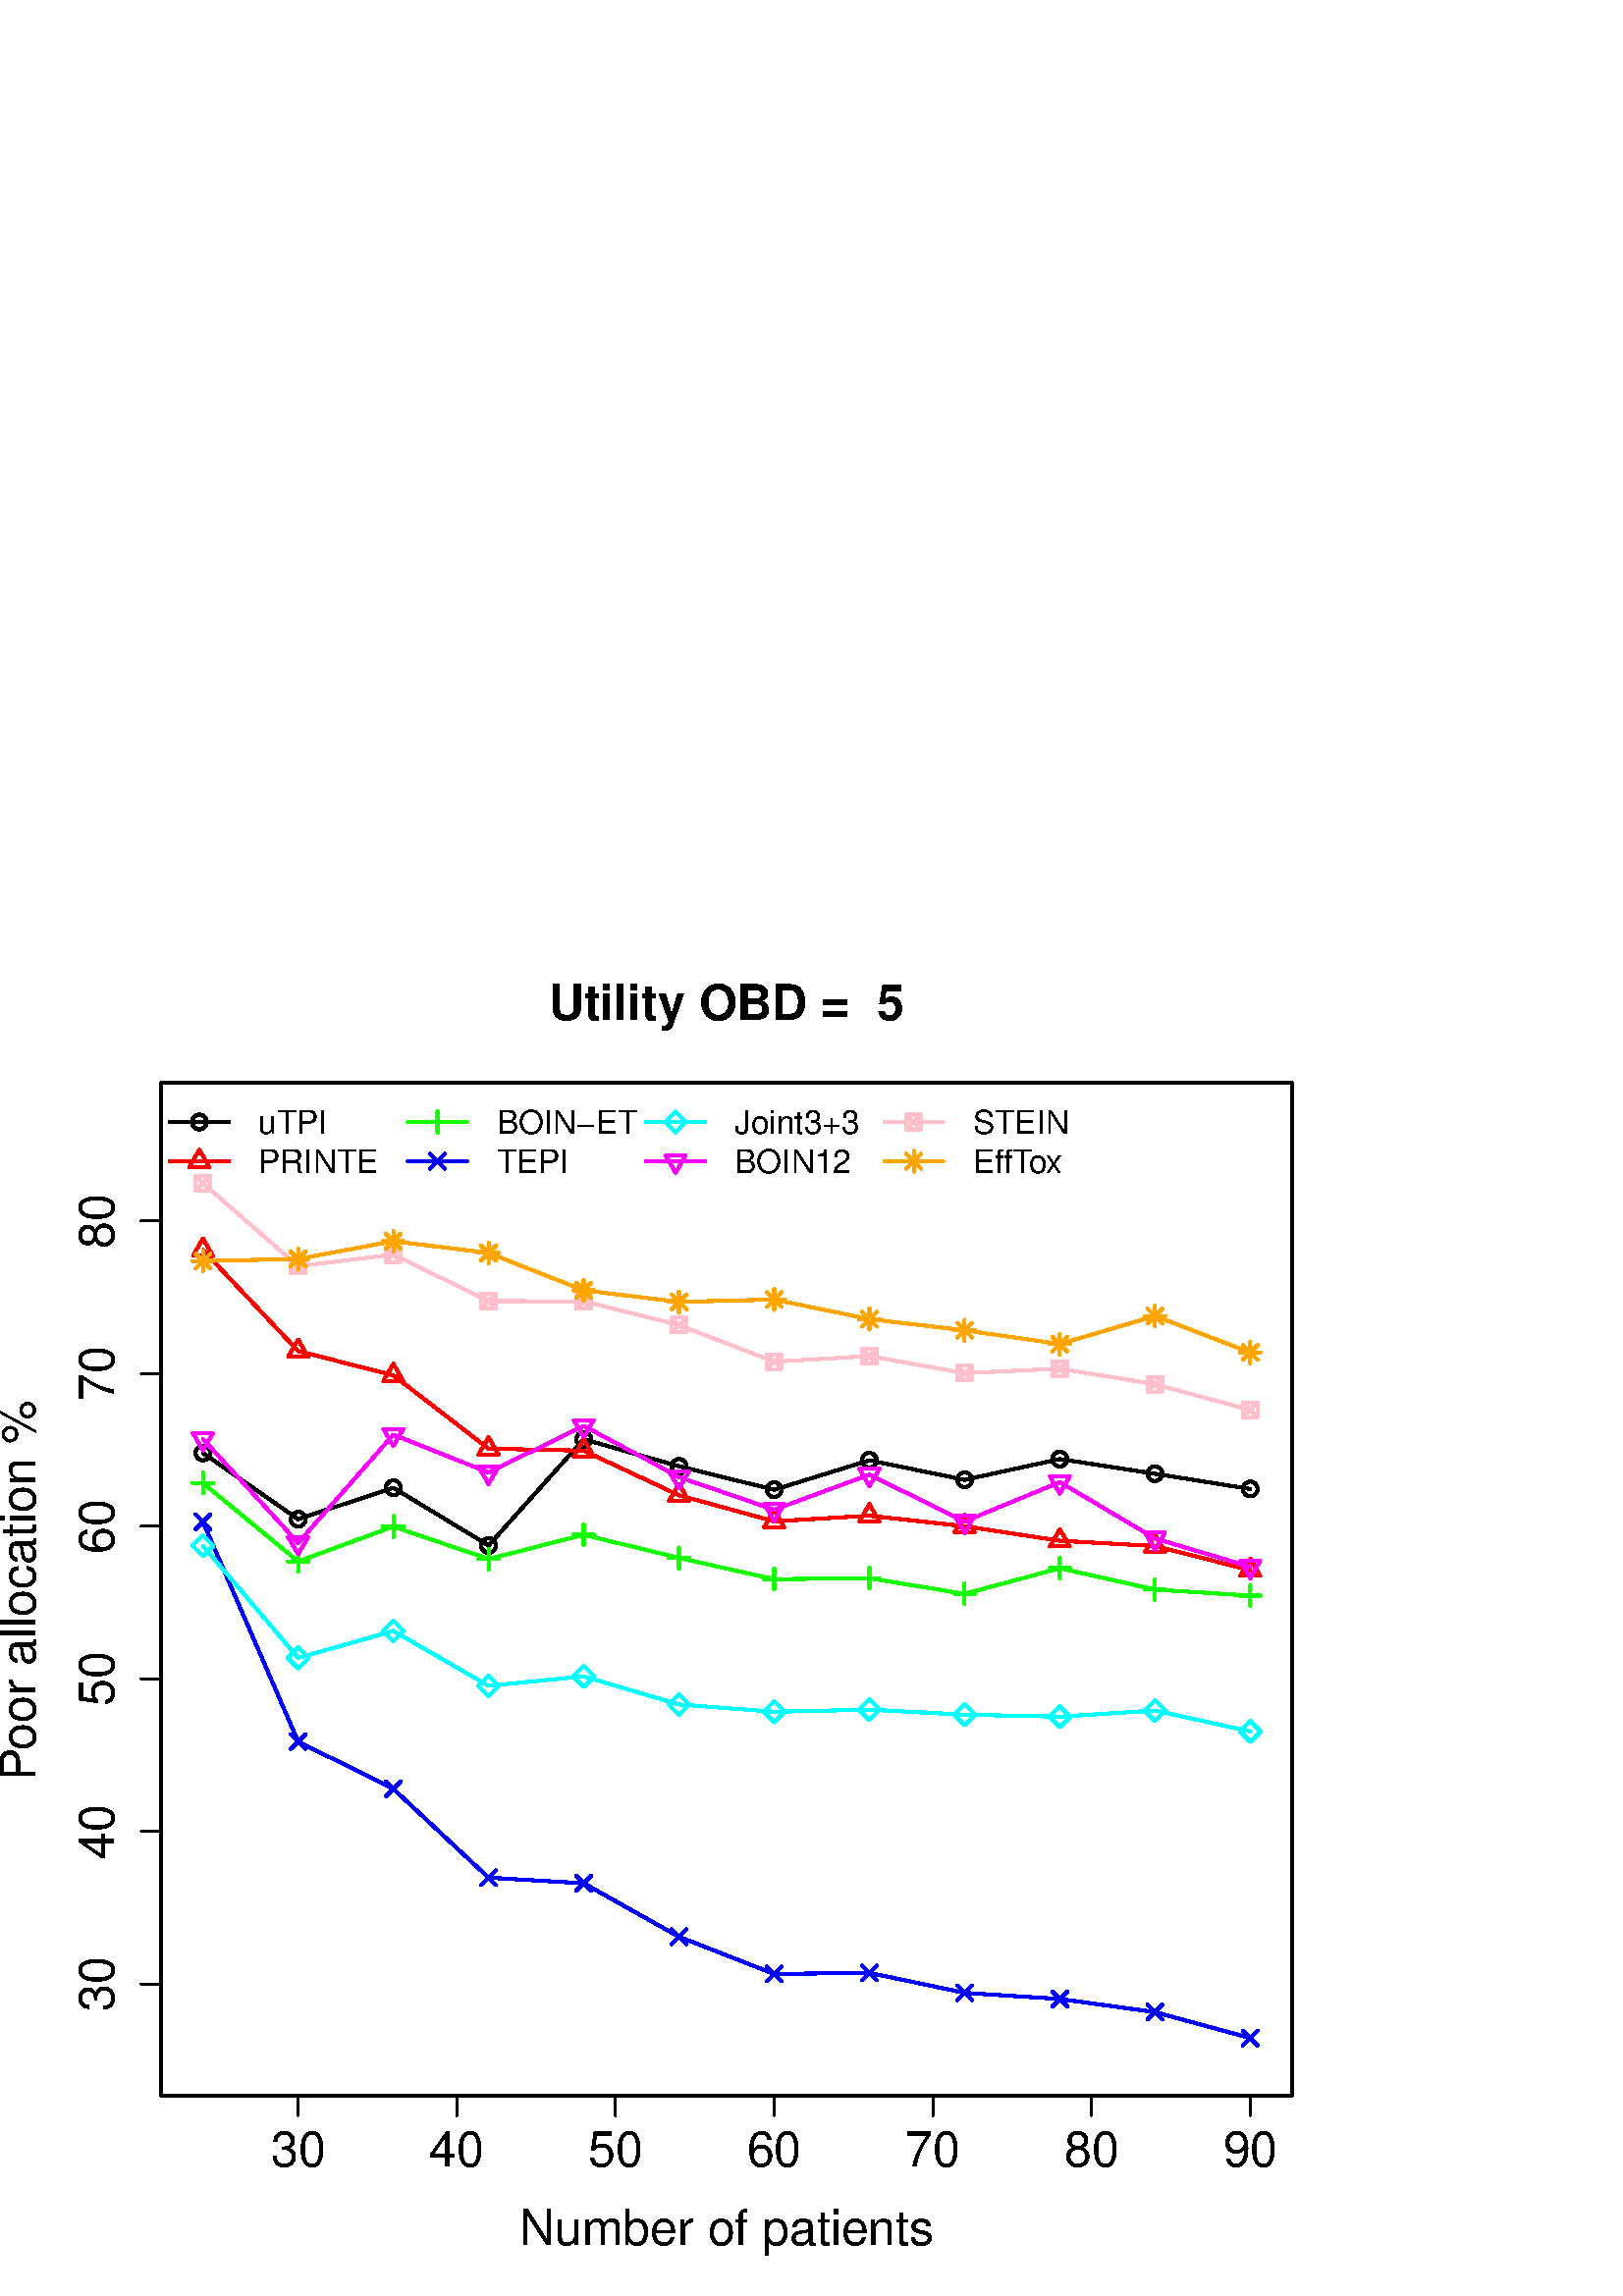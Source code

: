 %!PS-Adobe-3.0 EPSF-3.0
%%DocumentNeededResources: font Helvetica
%%+ font Helvetica-Bold
%%+ font Helvetica-Oblique
%%+ font Helvetica-BoldOblique
%%+ font Symbol
%%Pages: (atend)
%%BoundingBox: 0 0 504 504
%%EndComments
%%BeginProlog
/bp  { gs sRGB gs } def
% begin .ps.prolog
/gs  { gsave } bind def
/gr  { grestore } bind def
/ep  { showpage gr gr } bind def
/m   { moveto } bind def
/l  { rlineto } bind def
/np  { newpath } bind def
/cp  { closepath } bind def
/f   { fill } bind def
/o   { stroke } bind def
/c   { newpath 0 360 arc } bind def
/r   { 4 2 roll moveto 1 copy 3 -1 roll exch 0 exch rlineto 0 rlineto -1 mul 0 exch rlineto closepath } bind def
/p1  { stroke } bind def
/p2  { gsave bg fill grestore newpath } bind def
/p3  { gsave bg fill grestore stroke } bind def
/p6  { gsave bg eofill grestore newpath } bind def
/p7  { gsave bg eofill grestore stroke } bind def
/t   { 5 -2 roll moveto gsave rotate
       1 index stringwidth pop
       mul neg 0 rmoveto show grestore } bind def
/ta  { 4 -2 roll moveto gsave rotate show } bind def
/tb  { 2 -1 roll 0 rmoveto show } bind def
/cl  { grestore gsave newpath 3 index 3 index moveto 1 index
       4 -1 roll lineto  exch 1 index lineto lineto
       closepath clip newpath } bind def
/rgb { setrgbcolor } bind def
/s   { scalefont setfont } bind def
% end   .ps.prolog
/sRGB { [ /CIEBasedABC
          << /DecodeLMN
               [ { dup 0.039 le
                        {12.923 div}
                        {0.055 add 1.055 div 2.4 exp }
                     ifelse
                 } bind dup dup
               ]
             /MatrixLMN [0.412 0.213 0.019
                         0.358 0.715 0.119
                         0.18 0.072 0.95]
             /WhitePoint [0.951 1.0 1.089]
           >>
         ] setcolorspace } bind def
/srgb { setcolor } bind def
% begin encoding
/WinAnsiEncoding [
 /.notdef /.notdef /.notdef /.notdef /.notdef /.notdef /.notdef /.notdef
 /.notdef /.notdef /.notdef /.notdef /.notdef /.notdef /.notdef /.notdef
 /.notdef /.notdef /.notdef /.notdef /.notdef /.notdef /.notdef /.notdef
 /.notdef /.notdef /.notdef /.notdef /.notdef /.notdef /.notdef /.notdef
 /space /exclam /quotedbl /numbersign /dollar /percent /ampersand /quoteright
 /parenleft /parenright /asterisk /plus /comma /minus /period /slash
 /zero /one /two /three /four /five /six /seven
 /eight /nine /colon /semicolon /less /equal /greater /question
 /at /A /B /C /D /E /F /G
 /H /I /J /K /L /M /N /O
 /P /Q /R /S /T /U /V /W
 /X /Y /Z /bracketleft /backslash /bracketright /asciicircum /underscore
 /grave /a /b /c /d /e /f /g
 /h /i /j /k /l /m /n /o
 /p /q /r /s /t /u /v /w
 /x /y /z /braceleft /bar /braceright /asciitilde /.notdef
 /Euro /.notdef /quotesinglbase /florin /quotedblbase /ellipsis /dagger /daggerdbl
 /circumflex /perthousand /Scaron /guilsinglleft /OE /.notdef /Zcaron /.notdef
 /.notdef /quoteleft /quoteright /quotedblleft /quotedblright /bullet /endash /emdash
 /tilde /trademark /scaron /guilsinglright /oe /.notdef /zcaron /Ydieresis
 /space /exclamdown /cent /sterling /currency /yen /brokenbar /section
 /dieresis /copyright /ordfeminine /guillemotleft /logicalnot /hyphen /registered /macron
 /degree /plusminus /twosuperior /threesuperior /acute /mu /paragraph /periodcentered
 /cedilla /onesuperior /ordmasculine /guillemotright /onequarter /onehalf /threequarters /questiondown
 /Agrave /Aacute /Acircumflex /Atilde /Adieresis /Aring /AE /Ccedilla
 /Egrave /Eacute /Ecircumflex /Edieresis /Igrave /Iacute /Icircumflex /Idieresis
 /Eth /Ntilde /Ograve /Oacute /Ocircumflex /Otilde /Odieresis /multiply
 /Oslash /Ugrave /Uacute /Ucircumflex /Udieresis /Yacute /Thorn /germandbls
 /agrave /aacute /acircumflex /atilde /adieresis /aring /ae /ccedilla
 /egrave /eacute /ecircumflex /edieresis /igrave /iacute /icircumflex /idieresis
 /eth /ntilde /ograve /oacute /ocircumflex /otilde /odieresis /divide
 /oslash /ugrave /uacute /ucircumflex /udieresis /yacute /thorn /ydieresis
]
 def
% end encoding
%%IncludeResource: font Helvetica
/Helvetica findfont
dup length dict begin
  {1 index /FID ne {def} {pop pop} ifelse} forall
  /Encoding WinAnsiEncoding def
  currentdict
  end
/Font1 exch definefont pop
%%IncludeResource: font Helvetica-Bold
/Helvetica-Bold findfont
dup length dict begin
  {1 index /FID ne {def} {pop pop} ifelse} forall
  /Encoding WinAnsiEncoding def
  currentdict
  end
/Font2 exch definefont pop
%%IncludeResource: font Helvetica-Oblique
/Helvetica-Oblique findfont
dup length dict begin
  {1 index /FID ne {def} {pop pop} ifelse} forall
  /Encoding WinAnsiEncoding def
  currentdict
  end
/Font3 exch definefont pop
%%IncludeResource: font Helvetica-BoldOblique
/Helvetica-BoldOblique findfont
dup length dict begin
  {1 index /FID ne {def} {pop pop} ifelse} forall
  /Encoding WinAnsiEncoding def
  currentdict
  end
/Font4 exch definefont pop
%%IncludeResource: font Symbol
/Symbol findfont
dup length dict begin
  {1 index /FID ne {def} {pop pop} ifelse} forall
  currentdict
  end
/Font5 exch definefont pop
%%EndProlog
%%Page: 1 1
bp
59.04 73.44 473.76 444.96 cl
0 0 0 srgb
1.13 setlinewidth
[] 0 setdash
1 setlinecap
1 setlinejoin
10.00 setmiterlimit
np
74.40 309.17 m
34.91 -24.28 l
34.91 11.52 l
34.91 -21.15 l
34.91 38.95 l
34.91 -9.91 l
34.90 -8.61 l
34.91 10.80 l
34.91 -7.17 l
34.91 7.62 l
34.91 -5.38 l
34.91 -5.59 l
o
0.00 0.00 504.00 504.00 cl
0 0 0 srgb
0.75 setlinewidth
[] 0 setdash
1 setlinecap
1 setlinejoin
10.00 setmiterlimit
np
109.31 73.44 m
349.09 0 l
o
np
109.31 73.44 m
0 -7.20 l
o
np
167.49 73.44 m
0 -7.20 l
o
np
225.67 73.44 m
0 -7.20 l
o
np
283.85 73.44 m
0 -7.20 l
o
np
342.04 73.44 m
0 -7.20 l
o
np
400.22 73.44 m
0 -7.20 l
o
np
458.40 73.44 m
0 -7.20 l
o
/Font1 findfont 18 s
109.31 47.52 (30) .5 0 t
167.49 47.52 (40) .5 0 t
225.67 47.52 (50) .5 0 t
283.85 47.52 (60) .5 0 t
342.04 47.52 (70) .5 0 t
400.22 47.52 (80) .5 0 t
458.40 47.52 (90) .5 0 t
np
59.04 114.42 m
0 279.82 l
o
np
59.04 114.42 m
-7.20 0 l
o
np
59.04 170.38 m
-7.20 0 l
o
np
59.04 226.35 m
-7.20 0 l
o
np
59.04 282.31 m
-7.20 0 l
o
np
59.04 338.28 m
-7.20 0 l
o
np
59.04 394.24 m
-7.20 0 l
o
41.76 114.42 (30) .5 90 t
41.76 170.38 (40) .5 90 t
41.76 226.35 (50) .5 90 t
41.76 282.31 (60) .5 90 t
41.76 338.28 (70) .5 90 t
41.76 394.24 (80) .5 90 t
np
59.04 73.44 m
414.72 0 l
0 371.52 l
-414.72 0 l
0 -371.52 l
o
0.00 0.00 504.00 504.00 cl
/Font2 findfont 18 s
0 0 0 srgb
266.40 468.02 (Utility OBD =  5) .5 0 t
/Font1 findfont 18 s
266.40 18.72 (Number of patients) .5 0 t
12.96 189.17 (P) 90 ta
-0.900 (oor allocation %) tb gr
59.04 73.44 473.76 444.96 cl
0 0 0 srgb
1.13 setlinewidth
[] 0 setdash
1 setlinecap
1 setlinejoin
10.00 setmiterlimit
74.40 309.17 2.70 c p1
109.31 284.89 2.70 c p1
144.22 296.41 2.70 c p1
179.13 275.26 2.70 c p1
214.04 314.21 2.70 c p1
248.95 304.30 2.70 c p1
283.85 295.69 2.70 c p1
318.76 306.49 2.70 c p1
353.67 299.32 2.70 c p1
388.58 306.94 2.70 c p1
423.49 301.56 2.70 c p1
458.40 295.97 2.70 c p1
1 0 0 srgb
np
74.40 383.61 m
34.91 -37.05 l
34.91 -8.90 l
34.91 -26.92 l
34.91 -0.73 l
34.91 -16.34 l
34.90 -9.57 l
34.91 2.07 l
34.91 -3.86 l
34.91 -5.32 l
34.91 -1.95 l
34.91 -8.85 l
o
np
74.40 387.81 m
3.64 -6.30 l
-7.28 0 l
3.64 6.30 l
o
np
109.31 350.76 m
3.64 -6.30 l
-7.28 0 l
3.64 6.30 l
o
np
144.22 341.86 m
3.63 -6.30 l
-7.27 0 l
3.64 6.30 l
o
np
179.13 314.94 m
3.63 -6.30 l
-7.27 0 l
3.64 6.30 l
o
np
214.04 314.21 m
3.63 -6.30 l
-7.27 0 l
3.64 6.30 l
o
np
248.95 297.87 m
3.63 -6.30 l
-7.27 0 l
3.64 6.30 l
o
np
283.85 288.30 m
3.64 -6.30 l
-7.27 0 l
3.63 6.30 l
o
np
318.76 290.37 m
3.64 -6.30 l
-7.27 0 l
3.63 6.30 l
o
np
353.67 286.51 m
3.64 -6.30 l
-7.27 0 l
3.63 6.30 l
o
np
388.58 281.19 m
3.64 -6.30 l
-7.27 0 l
3.63 6.30 l
o
np
423.49 279.23 m
3.64 -6.29 l
-7.28 0 l
3.64 6.29 l
o
np
458.40 270.39 m
3.64 -6.30 l
-7.28 0 l
3.64 6.30 l
o
0 1 0 srgb
np
74.40 298.15 m
34.91 -28.77 l
34.91 12.82 l
34.91 -11.92 l
34.91 8.90 l
34.91 -8.51 l
34.90 -7.78 l
34.91 0.34 l
34.91 -5.71 l
34.91 9.40 l
34.91 -7.83 l
34.91 -2.24 l
o
np
70.58 298.15 m
7.64 0 l
o
np
74.40 294.33 m
0 7.64 l
o
np
105.49 269.38 m
7.64 0 l
o
np
109.31 265.56 m
0 7.64 l
o
np
140.40 282.20 m
7.64 0 l
o
np
144.22 278.38 m
0 7.64 l
o
np
175.31 270.28 m
7.64 0 l
o
np
179.13 266.46 m
0 7.64 l
o
np
210.22 279.18 m
7.63 0 l
o
np
214.04 275.36 m
0 7.64 l
o
np
245.13 270.67 m
7.63 0 l
o
np
248.95 266.85 m
0 7.64 l
o
np
280.04 262.89 m
7.63 0 l
o
np
283.85 259.07 m
0 7.64 l
o
np
314.95 263.23 m
7.63 0 l
o
np
318.76 259.41 m
0 7.64 l
o
np
349.85 257.52 m
7.64 0 l
o
np
353.67 253.70 m
0 7.64 l
o
np
384.76 266.92 m
7.64 0 l
o
np
388.58 263.10 m
0 7.64 l
o
np
419.67 259.09 m
7.64 0 l
o
np
423.49 255.27 m
0 7.63 l
o
np
454.58 256.85 m
7.64 0 l
o
np
458.40 253.03 m
0 7.64 l
o
0 0 1 srgb
np
74.40 283.93 m
34.91 -80.59 l
34.91 -17.35 l
34.91 -32.57 l
34.91 -2.07 l
34.91 -19.59 l
34.90 -13.65 l
34.91 0.39 l
34.91 -7.33 l
34.91 -2.24 l
34.91 -4.81 l
34.91 -9.52 l
o
np
71.70 281.23 m
5.40 5.40 l
o
np
71.70 286.63 m
5.40 -5.40 l
o
np
106.61 200.64 m
5.40 5.40 l
o
np
106.61 206.04 m
5.40 -5.40 l
o
np
141.52 183.29 m
5.40 5.40 l
o
np
141.52 188.69 m
5.40 -5.40 l
o
np
176.43 150.72 m
5.40 5.40 l
o
np
176.43 156.12 m
5.40 -5.40 l
o
np
211.34 148.65 m
5.40 5.40 l
o
np
211.34 154.05 m
5.40 -5.40 l
o
np
246.25 129.06 m
5.40 5.40 l
o
np
246.25 134.46 m
5.40 -5.40 l
o
np
281.15 115.41 m
5.40 5.40 l
o
np
281.15 120.81 m
5.40 -5.40 l
o
np
316.06 115.80 m
5.40 5.40 l
o
np
316.06 121.20 m
5.40 -5.40 l
o
np
350.97 108.47 m
5.40 5.40 l
o
np
350.97 113.87 m
5.40 -5.40 l
o
np
385.88 106.23 m
5.40 5.40 l
o
np
385.88 111.63 m
5.40 -5.40 l
o
np
420.79 101.42 m
5.40 5.40 l
o
np
420.79 106.82 m
5.40 -5.40 l
o
np
455.70 91.90 m
5.40 5.40 l
o
np
455.70 97.30 m
5.40 -5.40 l
o
0 1 1 srgb
np
74.40 275.15 m
34.91 -41.14 l
34.91 9.91 l
34.91 -20.15 l
34.91 3.47 l
34.91 -10.30 l
34.90 -2.68 l
34.91 0.78 l
34.91 -1.85 l
34.91 -0.72 l
34.91 2.24 l
34.91 -7.67 l
o
np
70.58 275.15 m
3.82 3.82 l
3.82 -3.82 l
-3.82 -3.82 l
-3.82 3.82 l
o
np
105.49 234.01 m
3.82 3.82 l
3.82 -3.82 l
-3.82 -3.82 l
-3.82 3.82 l
o
np
140.40 243.92 m
3.82 3.82 l
3.82 -3.82 l
-3.82 -3.82 l
-3.82 3.82 l
o
np
175.31 223.77 m
3.82 3.82 l
3.82 -3.82 l
-3.82 -3.82 l
-3.82 3.82 l
o
np
210.22 227.24 m
3.82 3.82 l
3.81 -3.82 l
-3.81 -3.82 l
-3.82 3.82 l
o
np
245.13 216.94 m
3.82 3.82 l
3.81 -3.82 l
-3.81 -3.81 l
-3.82 3.81 l
o
np
280.04 214.26 m
3.81 3.82 l
3.82 -3.82 l
-3.82 -3.82 l
-3.81 3.82 l
o
np
314.95 215.04 m
3.81 3.82 l
3.82 -3.82 l
-3.82 -3.82 l
-3.81 3.82 l
o
np
349.85 213.19 m
3.82 3.82 l
3.82 -3.82 l
-3.82 -3.81 l
-3.82 3.81 l
o
np
384.76 212.47 m
3.82 3.81 l
3.82 -3.81 l
-3.82 -3.82 l
-3.82 3.82 l
o
np
419.67 214.71 m
3.82 3.81 l
3.82 -3.81 l
-3.82 -3.82 l
-3.82 3.82 l
o
np
454.58 207.04 m
3.82 3.82 l
3.82 -3.82 l
-3.82 -3.82 l
-3.82 3.82 l
o
1 0 1 srgb
np
74.40 314.32 m
34.91 -38.11 l
34.91 39.68 l
34.91 -13.88 l
34.91 17.13 l
34.91 -18.81 l
34.90 -11.98 l
34.91 12.88 l
34.91 -17.18 l
34.91 14.43 l
34.91 -20.65 l
34.91 -10.41 l
o
np
74.40 310.12 m
3.64 6.30 l
-7.28 0 l
3.64 -6.30 l
o
np
109.31 272.01 m
3.64 6.30 l
-7.28 0 l
3.64 -6.30 l
o
np
144.22 311.69 m
3.63 6.30 l
-7.27 0 l
3.64 -6.30 l
o
np
179.13 297.81 m
3.63 6.30 l
-7.27 0 l
3.64 -6.30 l
o
np
214.04 314.94 m
3.63 6.30 l
-7.27 0 l
3.64 -6.30 l
o
np
248.95 296.13 m
3.63 6.30 l
-7.27 0 l
3.64 -6.30 l
o
np
283.85 284.16 m
3.64 6.29 l
-7.27 0 l
3.63 -6.29 l
o
np
318.76 297.03 m
3.64 6.30 l
-7.27 0 l
3.63 -6.30 l
o
np
353.67 279.85 m
3.64 6.30 l
-7.27 0 l
3.63 -6.30 l
o
np
388.58 294.29 m
3.64 6.29 l
-7.27 0 l
3.63 -6.29 l
o
np
423.49 273.63 m
3.64 6.30 l
-7.28 0 l
3.64 -6.30 l
o
np
458.40 263.23 m
3.64 6.29 l
-7.28 0 l
3.64 -6.29 l
o
1 0.753 0.796 srgb
np
74.40 408.12 m
34.91 -30.44 l
34.91 4.25 l
34.91 -17.07 l
34.91 -0.06 l
34.91 -8.73 l
34.90 -13.43 l
34.91 2.07 l
34.91 -6.27 l
34.91 1.68 l
34.91 -5.76 l
34.91 -9.40 l
o
71.70 405.42 5.40 5.40 r p1
np
71.70 405.42 m
5.40 5.40 l
o
np
71.70 410.82 m
5.40 -5.40 l
o
106.61 374.98 5.40 5.40 r p1
np
106.61 374.98 m
5.40 5.40 l
o
np
106.61 380.38 m
5.40 -5.40 l
o
141.52 379.23 5.40 5.40 r p1
np
141.52 379.23 m
5.40 5.40 l
o
np
141.52 384.63 m
5.40 -5.40 l
o
176.43 362.16 5.40 5.40 r p1
np
176.43 362.16 m
5.40 5.40 l
o
np
176.43 367.56 m
5.40 -5.40 l
o
211.34 362.10 5.40 5.40 r p1
np
211.34 362.10 m
5.40 5.40 l
o
np
211.34 367.50 m
5.40 -5.40 l
o
246.25 353.37 5.40 5.40 r p1
np
246.25 353.37 m
5.40 5.40 l
o
np
246.25 358.77 m
5.40 -5.40 l
o
281.15 339.94 5.40 5.40 r p1
np
281.15 339.94 m
5.40 5.40 l
o
np
281.15 345.34 m
5.40 -5.40 l
o
316.06 342.01 5.40 5.40 r p1
np
316.06 342.01 m
5.40 5.40 l
o
np
316.06 347.41 m
5.40 -5.40 l
o
350.97 335.74 5.40 5.40 r p1
np
350.97 335.74 m
5.40 5.40 l
o
np
350.97 341.14 m
5.40 -5.40 l
o
385.88 337.42 5.40 5.40 r p1
np
385.88 337.42 m
5.40 5.40 l
o
np
385.88 342.82 m
5.40 -5.40 l
o
420.79 331.66 5.40 5.40 r p1
np
420.79 331.66 m
5.40 5.40 l
o
np
420.79 337.06 m
5.40 -5.40 l
o
455.70 322.26 5.40 5.40 r p1
np
455.70 322.26 m
5.40 5.40 l
o
np
455.70 327.66 m
5.40 -5.40 l
o
1 0.647 0 srgb
np
74.40 379.58 m
34.91 0.74 l
34.91 6.51 l
34.91 -4.29 l
34.91 -13.73 l
34.91 -4.23 l
34.90 0.85 l
34.91 -7.17 l
34.91 -4.08 l
34.91 -5.06 l
34.91 10.31 l
34.91 -13.42 l
o
np
71.70 376.88 m
5.40 5.40 l
o
np
71.70 382.28 m
5.40 -5.40 l
o
np
70.58 379.58 m
7.64 0 l
o
np
74.40 375.76 m
0 7.64 l
o
np
106.61 377.62 m
5.40 5.40 l
o
np
106.61 383.02 m
5.40 -5.40 l
o
np
105.49 380.32 m
7.64 0 l
o
np
109.31 376.50 m
0 7.64 l
o
np
141.52 384.13 m
5.40 5.40 l
o
np
141.52 389.53 m
5.40 -5.40 l
o
np
140.40 386.83 m
7.64 0 l
o
np
144.22 383.02 m
0 7.63 l
o
np
176.43 379.84 m
5.40 5.40 l
o
np
176.43 385.24 m
5.40 -5.40 l
o
np
175.31 382.54 m
7.64 0 l
o
np
179.13 378.72 m
0 7.64 l
o
np
211.34 366.11 m
5.40 5.40 l
o
np
211.34 371.51 m
5.40 -5.40 l
o
np
210.22 368.81 m
7.63 0 l
o
np
214.04 364.99 m
0 7.64 l
o
np
246.25 361.88 m
5.40 5.40 l
o
np
246.25 367.28 m
5.40 -5.40 l
o
np
245.13 364.58 m
7.63 0 l
o
np
248.95 360.76 m
0 7.64 l
o
np
281.15 362.73 m
5.40 5.40 l
o
np
281.15 368.13 m
5.40 -5.40 l
o
np
280.04 365.43 m
7.63 0 l
o
np
283.85 361.61 m
0 7.64 l
o
np
316.06 355.56 m
5.40 5.40 l
o
np
316.06 360.96 m
5.40 -5.40 l
o
np
314.95 358.26 m
7.63 0 l
o
np
318.76 354.44 m
0 7.64 l
o
np
350.97 351.48 m
5.40 5.40 l
o
np
350.97 356.88 m
5.40 -5.40 l
o
np
349.85 354.18 m
7.64 0 l
o
np
353.67 350.37 m
0 7.63 l
o
np
385.88 346.42 m
5.40 5.40 l
o
np
385.88 351.82 m
5.40 -5.40 l
o
np
384.76 349.12 m
7.64 0 l
o
np
388.58 345.30 m
0 7.64 l
o
np
420.79 356.73 m
5.40 5.40 l
o
np
420.79 362.13 m
5.40 -5.40 l
o
np
419.67 359.43 m
7.64 0 l
o
np
423.49 355.61 m
0 7.64 l
o
np
455.70 343.31 m
5.40 5.40 l
o
np
455.70 348.71 m
5.40 -5.40 l
o
np
454.58 346.01 m
7.64 0 l
o
np
458.40 342.19 m
0 7.64 l
o
0 0 0 srgb
np
62.28 430.56 m
21.60 0 l
o
1 0 0 srgb
np
62.28 416.16 m
21.60 0 l
o
0 1 0 srgb
np
149.60 430.56 m
21.60 0 l
o
0 0 1 srgb
np
149.60 416.16 m
21.60 0 l
o
0 1 1 srgb
np
236.93 430.56 m
21.60 0 l
o
1 0 1 srgb
np
236.93 416.16 m
21.60 0 l
o
1 0.753 0.796 srgb
np
324.25 430.56 m
21.60 0 l
o
1 0.647 0 srgb
np
324.25 416.16 m
21.60 0 l
o
0 0 0 srgb
73.08 430.56 2.70 c p1
1 0 0 srgb
np
73.08 420.36 m
3.64 -6.30 l
-7.28 0 l
3.64 6.30 l
o
0 1 0 srgb
np
156.59 430.56 m
7.63 0 l
o
np
160.40 426.74 m
0 7.64 l
o
0 0 1 srgb
np
157.70 413.46 m
5.40 5.40 l
o
np
157.70 418.86 m
5.40 -5.40 l
o
0 1 1 srgb
np
243.91 430.56 m
3.82 3.82 l
3.82 -3.82 l
-3.82 -3.82 l
-3.82 3.82 l
o
1 0 1 srgb
np
247.73 411.96 m
3.63 6.30 l
-7.27 0 l
3.64 -6.30 l
o
1 0.753 0.796 srgb
332.35 427.86 5.40 5.40 r p1
np
332.35 427.86 m
5.40 5.40 l
o
np
332.35 433.26 m
5.40 -5.40 l
o
1 0.647 0 srgb
np
332.35 413.46 m
5.40 5.40 l
o
np
332.35 418.86 m
5.40 -5.40 l
o
np
331.23 416.16 m
7.64 0 l
o
np
335.05 412.34 m
0 7.64 l
o
/Font1 findfont 12 s
0 0 0 srgb
94.68 426.25 (uTPI) 0 0 t
94.68 411.85 (PRINTE) 0 0 t
182.00 426.25 (BOIN-ET) 0 0 t
182.00 411.85 (TEPI) 0 0 t
269.33 426.25 (Joint3+3) 0 0 t
269.33 411.85 (BOIN12) 0 0 t
356.65 426.25 (STEIN) 0 0 t
356.65 411.85 (EffT) 0 ta
-1.440 (o) tb
-0.360 (x) tb gr
ep
%%Trailer
%%Pages: 1
%%EOF
